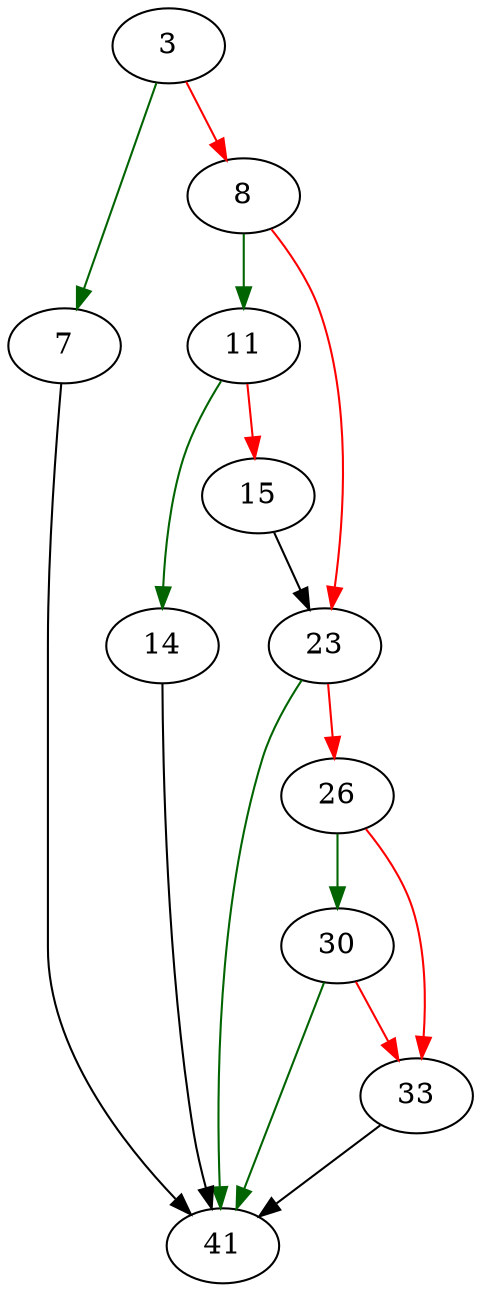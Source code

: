 strict digraph "openat_proc_name" {
	// Node definitions.
	3 [entry=true];
	7;
	8;
	41;
	11;
	23;
	14;
	15;
	26;
	30;
	33;

	// Edge definitions.
	3 -> 7 [
		color=darkgreen
		cond=true
	];
	3 -> 8 [
		color=red
		cond=false
	];
	7 -> 41;
	8 -> 11 [
		color=darkgreen
		cond=true
	];
	8 -> 23 [
		color=red
		cond=false
	];
	11 -> 14 [
		color=darkgreen
		cond=true
	];
	11 -> 15 [
		color=red
		cond=false
	];
	23 -> 41 [
		color=darkgreen
		cond=true
	];
	23 -> 26 [
		color=red
		cond=false
	];
	14 -> 41;
	15 -> 23;
	26 -> 30 [
		color=darkgreen
		cond=true
	];
	26 -> 33 [
		color=red
		cond=false
	];
	30 -> 41 [
		color=darkgreen
		cond=true
	];
	30 -> 33 [
		color=red
		cond=false
	];
	33 -> 41;
}